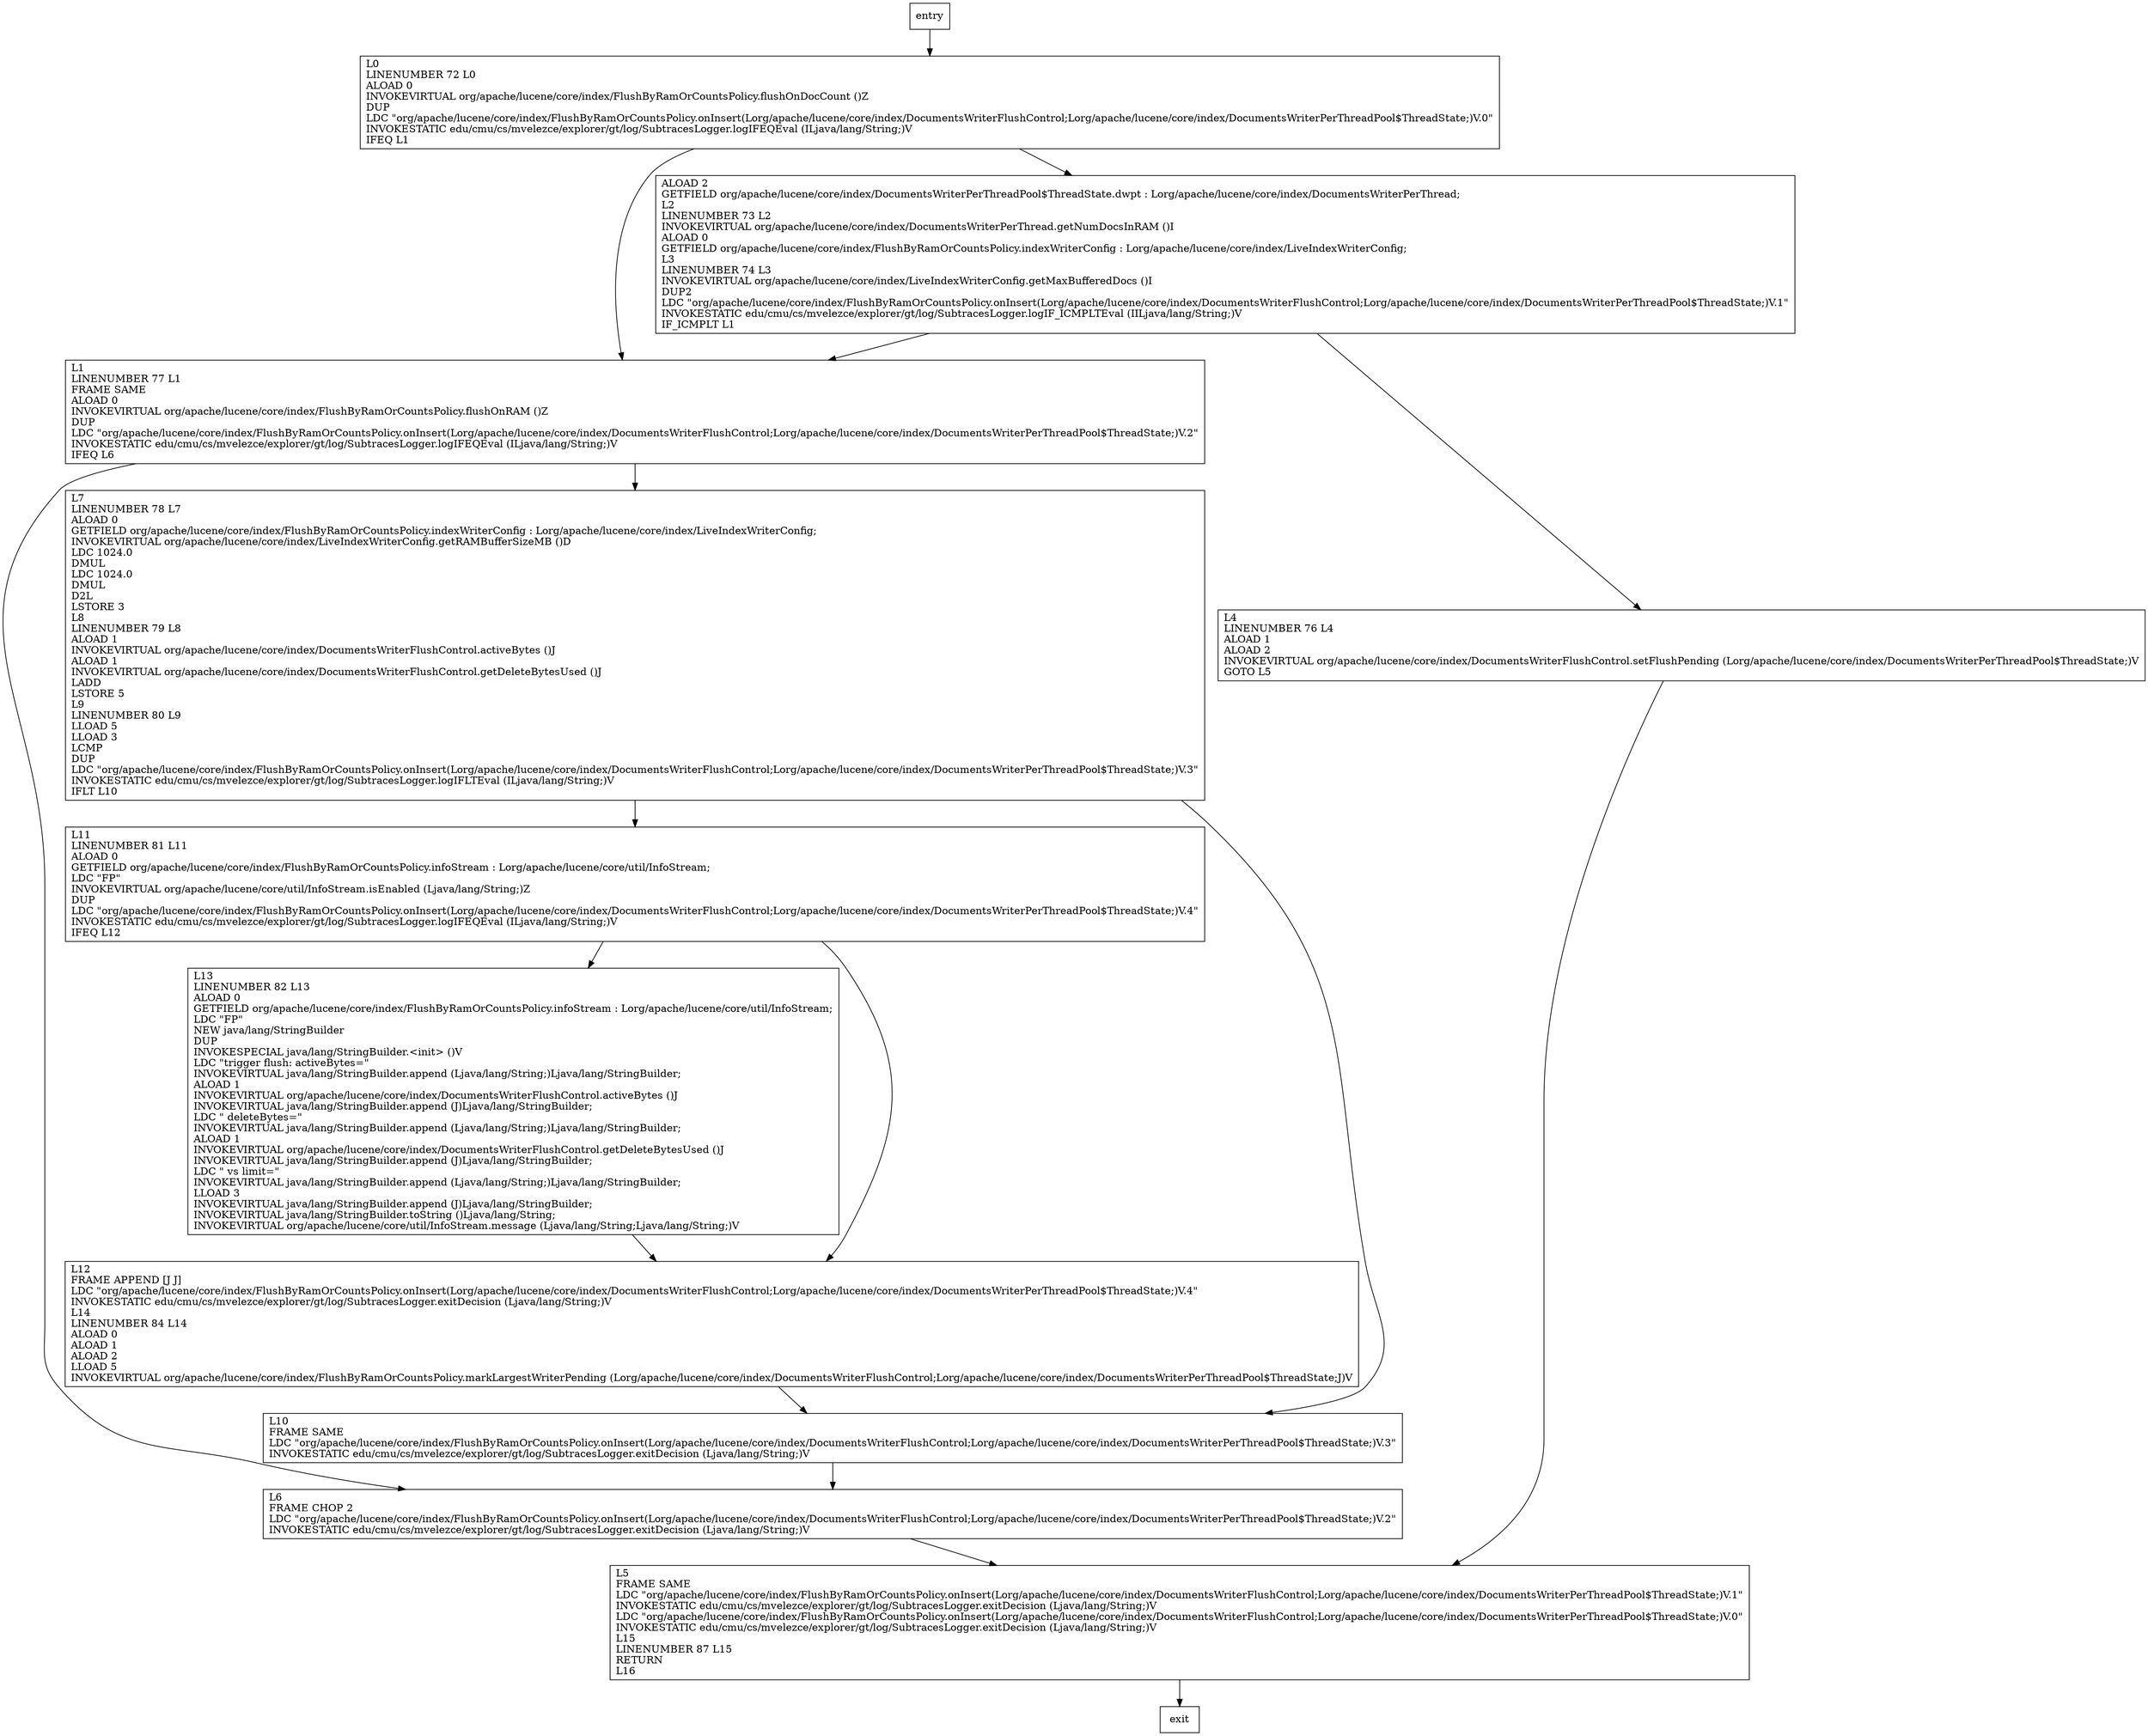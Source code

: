 digraph onInsert {
node [shape=record];
1914108708 [label="L11\lLINENUMBER 81 L11\lALOAD 0\lGETFIELD org/apache/lucene/core/index/FlushByRamOrCountsPolicy.infoStream : Lorg/apache/lucene/core/util/InfoStream;\lLDC \"FP\"\lINVOKEVIRTUAL org/apache/lucene/core/util/InfoStream.isEnabled (Ljava/lang/String;)Z\lDUP\lLDC \"org/apache/lucene/core/index/FlushByRamOrCountsPolicy.onInsert(Lorg/apache/lucene/core/index/DocumentsWriterFlushControl;Lorg/apache/lucene/core/index/DocumentsWriterPerThreadPool$ThreadState;)V.4\"\lINVOKESTATIC edu/cmu/cs/mvelezce/explorer/gt/log/SubtracesLogger.logIFEQEval (ILjava/lang/String;)V\lIFEQ L12\l"];
753631393 [label="L6\lFRAME CHOP 2\lLDC \"org/apache/lucene/core/index/FlushByRamOrCountsPolicy.onInsert(Lorg/apache/lucene/core/index/DocumentsWriterFlushControl;Lorg/apache/lucene/core/index/DocumentsWriterPerThreadPool$ThreadState;)V.2\"\lINVOKESTATIC edu/cmu/cs/mvelezce/explorer/gt/log/SubtracesLogger.exitDecision (Ljava/lang/String;)V\l"];
1733022752 [label="L4\lLINENUMBER 76 L4\lALOAD 1\lALOAD 2\lINVOKEVIRTUAL org/apache/lucene/core/index/DocumentsWriterFlushControl.setFlushPending (Lorg/apache/lucene/core/index/DocumentsWriterPerThreadPool$ThreadState;)V\lGOTO L5\l"];
544386226 [label="L10\lFRAME SAME\lLDC \"org/apache/lucene/core/index/FlushByRamOrCountsPolicy.onInsert(Lorg/apache/lucene/core/index/DocumentsWriterFlushControl;Lorg/apache/lucene/core/index/DocumentsWriterPerThreadPool$ThreadState;)V.3\"\lINVOKESTATIC edu/cmu/cs/mvelezce/explorer/gt/log/SubtracesLogger.exitDecision (Ljava/lang/String;)V\l"];
181252244 [label="L1\lLINENUMBER 77 L1\lFRAME SAME\lALOAD 0\lINVOKEVIRTUAL org/apache/lucene/core/index/FlushByRamOrCountsPolicy.flushOnRAM ()Z\lDUP\lLDC \"org/apache/lucene/core/index/FlushByRamOrCountsPolicy.onInsert(Lorg/apache/lucene/core/index/DocumentsWriterFlushControl;Lorg/apache/lucene/core/index/DocumentsWriterPerThreadPool$ThreadState;)V.2\"\lINVOKESTATIC edu/cmu/cs/mvelezce/explorer/gt/log/SubtracesLogger.logIFEQEval (ILjava/lang/String;)V\lIFEQ L6\l"];
900298796 [label="L13\lLINENUMBER 82 L13\lALOAD 0\lGETFIELD org/apache/lucene/core/index/FlushByRamOrCountsPolicy.infoStream : Lorg/apache/lucene/core/util/InfoStream;\lLDC \"FP\"\lNEW java/lang/StringBuilder\lDUP\lINVOKESPECIAL java/lang/StringBuilder.\<init\> ()V\lLDC \"trigger flush: activeBytes=\"\lINVOKEVIRTUAL java/lang/StringBuilder.append (Ljava/lang/String;)Ljava/lang/StringBuilder;\lALOAD 1\lINVOKEVIRTUAL org/apache/lucene/core/index/DocumentsWriterFlushControl.activeBytes ()J\lINVOKEVIRTUAL java/lang/StringBuilder.append (J)Ljava/lang/StringBuilder;\lLDC \" deleteBytes=\"\lINVOKEVIRTUAL java/lang/StringBuilder.append (Ljava/lang/String;)Ljava/lang/StringBuilder;\lALOAD 1\lINVOKEVIRTUAL org/apache/lucene/core/index/DocumentsWriterFlushControl.getDeleteBytesUsed ()J\lINVOKEVIRTUAL java/lang/StringBuilder.append (J)Ljava/lang/StringBuilder;\lLDC \" vs limit=\"\lINVOKEVIRTUAL java/lang/StringBuilder.append (Ljava/lang/String;)Ljava/lang/StringBuilder;\lLLOAD 3\lINVOKEVIRTUAL java/lang/StringBuilder.append (J)Ljava/lang/StringBuilder;\lINVOKEVIRTUAL java/lang/StringBuilder.toString ()Ljava/lang/String;\lINVOKEVIRTUAL org/apache/lucene/core/util/InfoStream.message (Ljava/lang/String;Ljava/lang/String;)V\l"];
722417467 [label="L5\lFRAME SAME\lLDC \"org/apache/lucene/core/index/FlushByRamOrCountsPolicy.onInsert(Lorg/apache/lucene/core/index/DocumentsWriterFlushControl;Lorg/apache/lucene/core/index/DocumentsWriterPerThreadPool$ThreadState;)V.1\"\lINVOKESTATIC edu/cmu/cs/mvelezce/explorer/gt/log/SubtracesLogger.exitDecision (Ljava/lang/String;)V\lLDC \"org/apache/lucene/core/index/FlushByRamOrCountsPolicy.onInsert(Lorg/apache/lucene/core/index/DocumentsWriterFlushControl;Lorg/apache/lucene/core/index/DocumentsWriterPerThreadPool$ThreadState;)V.0\"\lINVOKESTATIC edu/cmu/cs/mvelezce/explorer/gt/log/SubtracesLogger.exitDecision (Ljava/lang/String;)V\lL15\lLINENUMBER 87 L15\lRETURN\lL16\l"];
1474957626 [label="ALOAD 2\lGETFIELD org/apache/lucene/core/index/DocumentsWriterPerThreadPool$ThreadState.dwpt : Lorg/apache/lucene/core/index/DocumentsWriterPerThread;\lL2\lLINENUMBER 73 L2\lINVOKEVIRTUAL org/apache/lucene/core/index/DocumentsWriterPerThread.getNumDocsInRAM ()I\lALOAD 0\lGETFIELD org/apache/lucene/core/index/FlushByRamOrCountsPolicy.indexWriterConfig : Lorg/apache/lucene/core/index/LiveIndexWriterConfig;\lL3\lLINENUMBER 74 L3\lINVOKEVIRTUAL org/apache/lucene/core/index/LiveIndexWriterConfig.getMaxBufferedDocs ()I\lDUP2\lLDC \"org/apache/lucene/core/index/FlushByRamOrCountsPolicy.onInsert(Lorg/apache/lucene/core/index/DocumentsWriterFlushControl;Lorg/apache/lucene/core/index/DocumentsWriterPerThreadPool$ThreadState;)V.1\"\lINVOKESTATIC edu/cmu/cs/mvelezce/explorer/gt/log/SubtracesLogger.logIF_ICMPLTEval (IILjava/lang/String;)V\lIF_ICMPLT L1\l"];
1357700757 [label="L12\lFRAME APPEND [J J]\lLDC \"org/apache/lucene/core/index/FlushByRamOrCountsPolicy.onInsert(Lorg/apache/lucene/core/index/DocumentsWriterFlushControl;Lorg/apache/lucene/core/index/DocumentsWriterPerThreadPool$ThreadState;)V.4\"\lINVOKESTATIC edu/cmu/cs/mvelezce/explorer/gt/log/SubtracesLogger.exitDecision (Ljava/lang/String;)V\lL14\lLINENUMBER 84 L14\lALOAD 0\lALOAD 1\lALOAD 2\lLLOAD 5\lINVOKEVIRTUAL org/apache/lucene/core/index/FlushByRamOrCountsPolicy.markLargestWriterPending (Lorg/apache/lucene/core/index/DocumentsWriterFlushControl;Lorg/apache/lucene/core/index/DocumentsWriterPerThreadPool$ThreadState;J)V\l"];
1262869688 [label="L7\lLINENUMBER 78 L7\lALOAD 0\lGETFIELD org/apache/lucene/core/index/FlushByRamOrCountsPolicy.indexWriterConfig : Lorg/apache/lucene/core/index/LiveIndexWriterConfig;\lINVOKEVIRTUAL org/apache/lucene/core/index/LiveIndexWriterConfig.getRAMBufferSizeMB ()D\lLDC 1024.0\lDMUL\lLDC 1024.0\lDMUL\lD2L\lLSTORE 3\lL8\lLINENUMBER 79 L8\lALOAD 1\lINVOKEVIRTUAL org/apache/lucene/core/index/DocumentsWriterFlushControl.activeBytes ()J\lALOAD 1\lINVOKEVIRTUAL org/apache/lucene/core/index/DocumentsWriterFlushControl.getDeleteBytesUsed ()J\lLADD\lLSTORE 5\lL9\lLINENUMBER 80 L9\lLLOAD 5\lLLOAD 3\lLCMP\lDUP\lLDC \"org/apache/lucene/core/index/FlushByRamOrCountsPolicy.onInsert(Lorg/apache/lucene/core/index/DocumentsWriterFlushControl;Lorg/apache/lucene/core/index/DocumentsWriterPerThreadPool$ThreadState;)V.3\"\lINVOKESTATIC edu/cmu/cs/mvelezce/explorer/gt/log/SubtracesLogger.logIFLTEval (ILjava/lang/String;)V\lIFLT L10\l"];
1257299717 [label="L0\lLINENUMBER 72 L0\lALOAD 0\lINVOKEVIRTUAL org/apache/lucene/core/index/FlushByRamOrCountsPolicy.flushOnDocCount ()Z\lDUP\lLDC \"org/apache/lucene/core/index/FlushByRamOrCountsPolicy.onInsert(Lorg/apache/lucene/core/index/DocumentsWriterFlushControl;Lorg/apache/lucene/core/index/DocumentsWriterPerThreadPool$ThreadState;)V.0\"\lINVOKESTATIC edu/cmu/cs/mvelezce/explorer/gt/log/SubtracesLogger.logIFEQEval (ILjava/lang/String;)V\lIFEQ L1\l"];
entry;
exit;
181252244 -> 753631393;
181252244 -> 1262869688;
900298796 -> 1357700757;
entry -> 1257299717;
1914108708 -> 900298796;
1914108708 -> 1357700757;
753631393 -> 722417467;
1733022752 -> 722417467;
544386226 -> 753631393;
722417467 -> exit;
1474957626 -> 1733022752;
1474957626 -> 181252244;
1357700757 -> 544386226;
1262869688 -> 1914108708;
1262869688 -> 544386226;
1257299717 -> 181252244;
1257299717 -> 1474957626;
}
